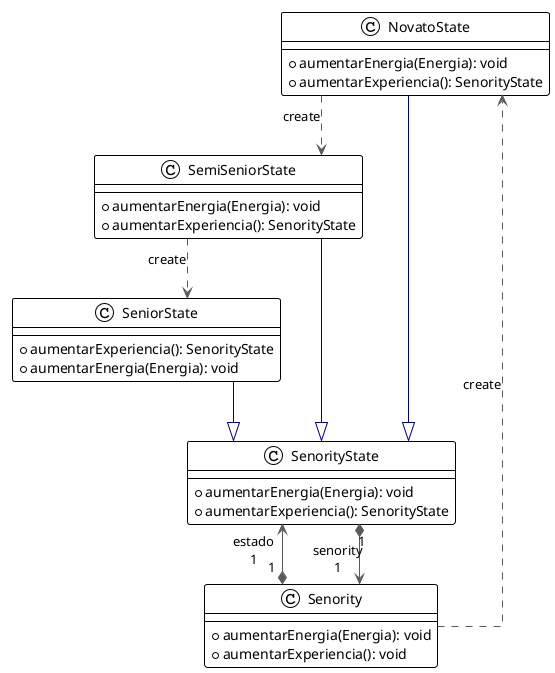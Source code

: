 @startuml

!theme plain
top to bottom direction
skinparam linetype ortho

class NovatoState {
  + aumentarEnergia(Energia): void
  + aumentarExperiencia(): SenorityState
}
class SemiSeniorState {
  + aumentarEnergia(Energia): void
  + aumentarExperiencia(): SenorityState
}
class SeniorState {
  + aumentarExperiencia(): SenorityState
  + aumentarEnergia(Energia): void
}
class Senority {
  + aumentarEnergia(Energia): void
  + aumentarExperiencia(): void
}
class SenorityState {
  + aumentarEnergia(Energia): void
  + aumentarExperiencia(): SenorityState
}

NovatoState      -[#595959,dashed]->  SemiSeniorState : "«create»"
NovatoState      -[#000082,plain]-^  SenorityState   
SemiSeniorState  -[#595959,dashed]->  SeniorState     : "«create»"
SemiSeniorState  -[#000082,plain]-^  SenorityState   
SeniorState      -[#000082,plain]-^  SenorityState   
Senority         -[#595959,dashed]->  NovatoState     : "«create»"
Senority        "1" *-[#595959,plain]-> "estado\n1" SenorityState   
SenorityState   "1" *-[#595959,plain]-> "senority\n1" Senority        
@enduml

